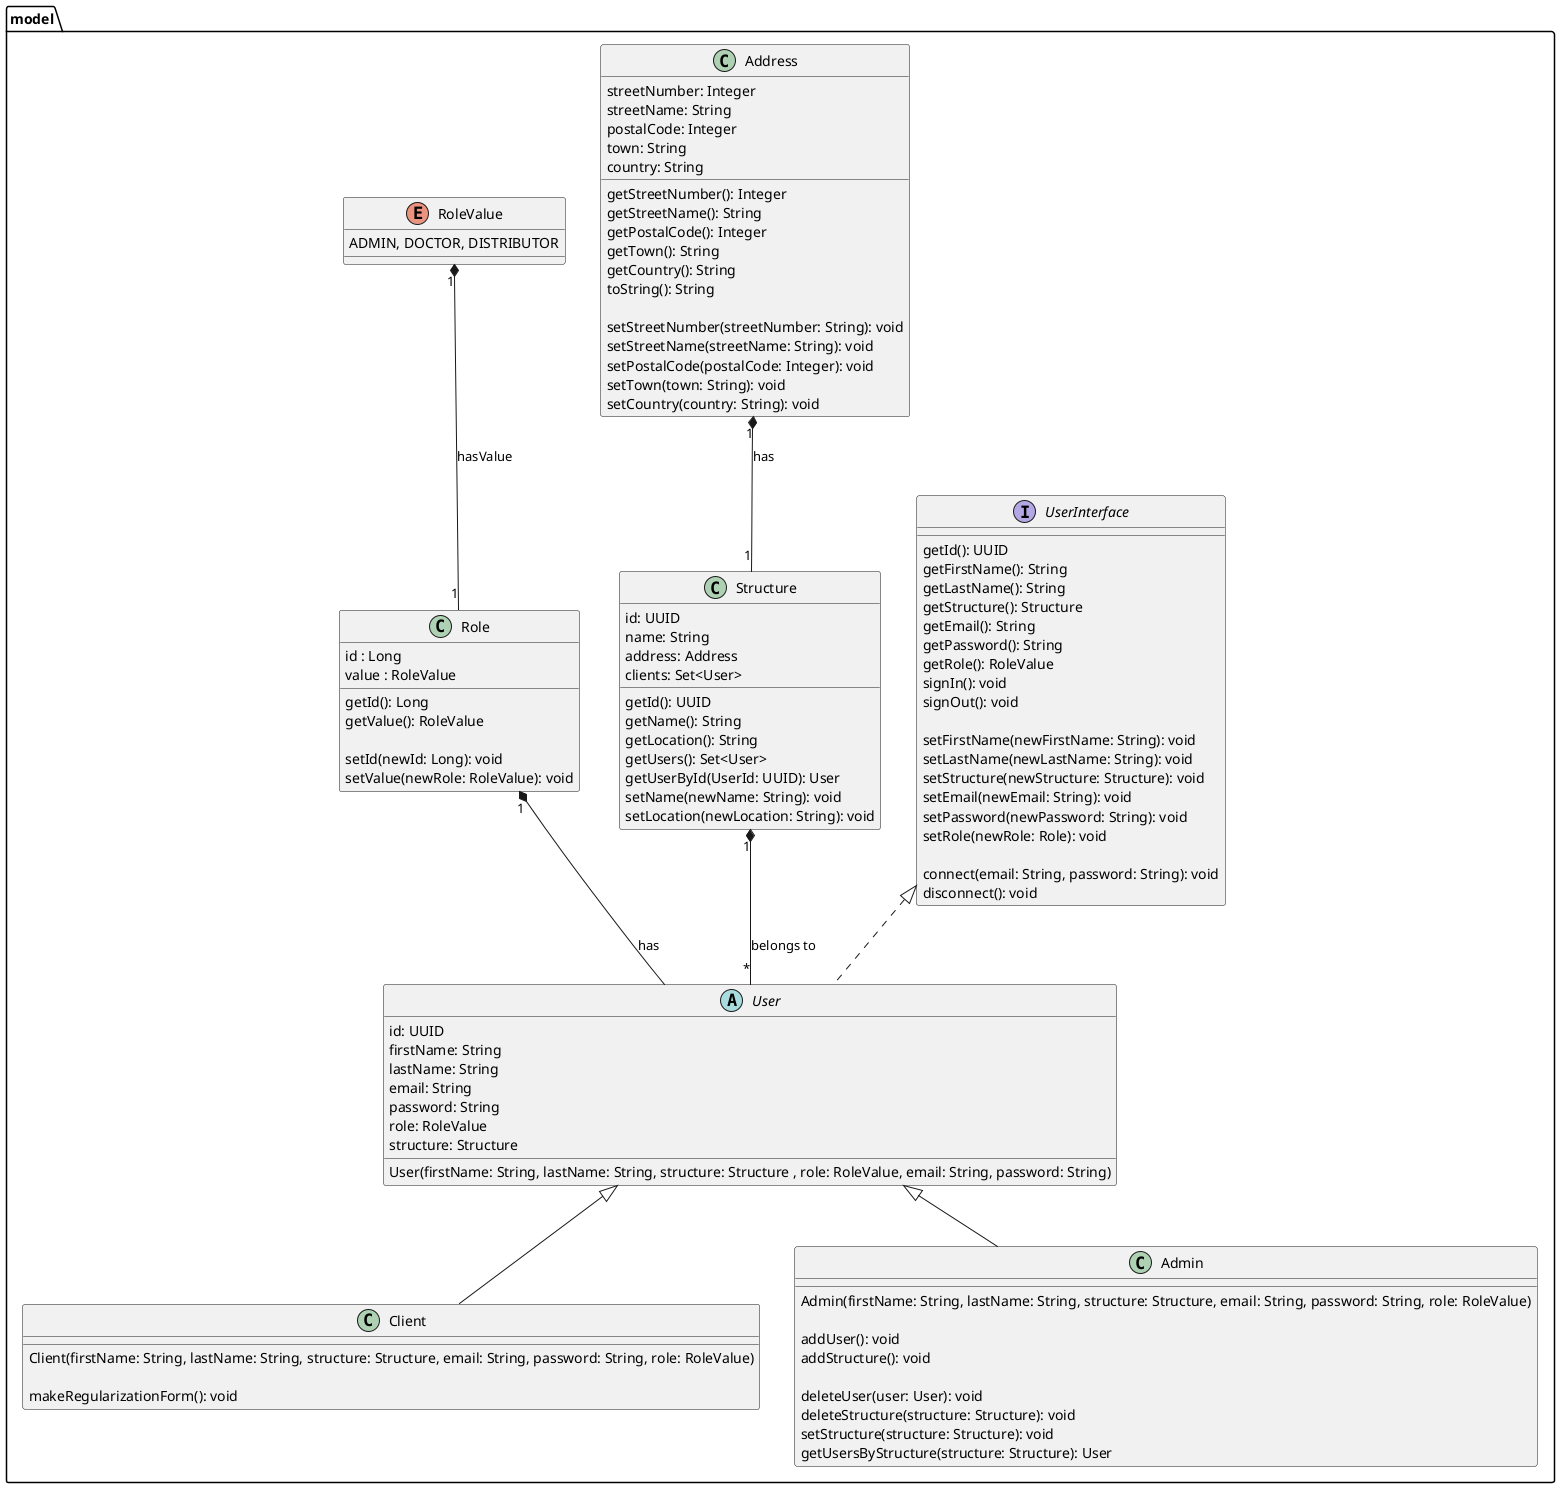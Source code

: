 @startuml
package model{

  interface UserInterface{
            getId(): UUID
            getFirstName(): String
            getLastName(): String
            getStructure(): Structure
            getEmail(): String
            getPassword(): String
            getRole(): RoleValue
            signIn(): void
            signOut(): void

            setFirstName(newFirstName: String): void
            setLastName(newLastName: String): void
            setStructure(newStructure: Structure): void
            setEmail(newEmail: String): void
            setPassword(newPassword: String): void
            setRole(newRole: Role): void

            connect(email: String, password: String): void
            disconnect(): void
  }

  abstract class User{
        id: UUID
        firstName: String
        lastName: String
        email: String
        password: String
        role: RoleValue
        structure: Structure

        User(firstName: String, lastName: String, structure: Structure , role: RoleValue, email: String, password: String)
  }

    class Client{
          Client(firstName: String, lastName: String, structure: Structure, email: String, password: String, role: RoleValue)

          makeRegularizationForm(): void
    }

    class Admin{

         Admin(firstName: String, lastName: String, structure: Structure, email: String, password: String, role: RoleValue)

         addUser(): void
         addStructure(): void

         deleteUser(user: User): void
         deleteStructure(structure: Structure): void
         setStructure(structure: Structure): void
         getUsersByStructure(structure: Structure): User
    }

    class Structure{
          id: UUID
          name: String
          address: Address
          clients: Set<User>

          getId(): UUID
          getName(): String
          getLocation(): String
          getUsers(): Set<User>
          getUserById(UserId: UUID): User
          setName(newName: String): void
          setLocation(newLocation: String): void
    }

    class Address {
        streetNumber: Integer
        streetName: String
        postalCode: Integer
        town: String
        country: String

        getStreetNumber(): Integer
        getStreetName(): String
        getPostalCode(): Integer
        getTown(): String
        getCountry(): String
        toString(): String

        setStreetNumber(streetNumber: String): void
        setStreetName(streetName: String): void
        setPostalCode(postalCode: Integer): void
        setTown(town: String): void
        setCountry(country: String): void
    }

    class Role{
        id : Long
        value : RoleValue

        getId(): Long
        getValue(): RoleValue

        setId(newId: Long): void
        setValue(newRole: RoleValue): void
    }
    enum RoleValue{
        ADMIN, DOCTOR, DISTRIBUTOR
    }

    UserInterface <|.. User
    User <|-- Admin
    User <|-- Client
    Role "1" *-- User: has
    Structure "1" *-- "*" User: belongs to
    Address "1" *-- "1" Structure: has
    RoleValue "1" *-- "1" Role: hasValue
}
@enduml

